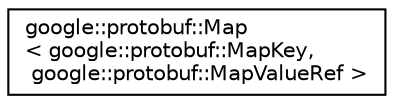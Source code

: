 digraph "类继承关系图"
{
 // LATEX_PDF_SIZE
  edge [fontname="Helvetica",fontsize="10",labelfontname="Helvetica",labelfontsize="10"];
  node [fontname="Helvetica",fontsize="10",shape=record];
  rankdir="LR";
  Node0 [label="google::protobuf::Map\l\< google::protobuf::MapKey,\l google::protobuf::MapValueRef \>",height=0.2,width=0.4,color="black", fillcolor="white", style="filled",URL="$classgoogle_1_1protobuf_1_1Map.html",tooltip=" "];
}
